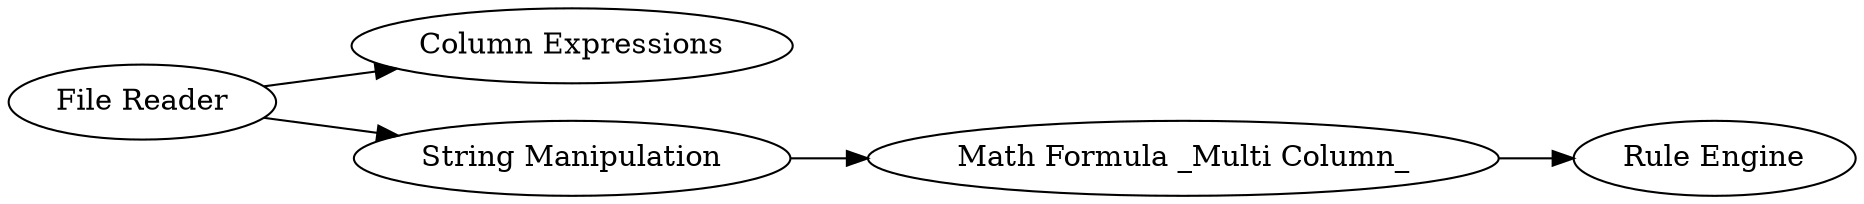 digraph {
	"-2430230052928648662_25" [label="File Reader"]
	"-2430230052928648662_22" [label="Rule Engine"]
	"-2430230052928648662_23" [label="Column Expressions"]
	"-2430230052928648662_19" [label="String Manipulation"]
	"-2430230052928648662_21" [label="Math Formula _Multi Column_"]
	"-2430230052928648662_25" -> "-2430230052928648662_19"
	"-2430230052928648662_25" -> "-2430230052928648662_23"
	"-2430230052928648662_21" -> "-2430230052928648662_22"
	"-2430230052928648662_19" -> "-2430230052928648662_21"
	rankdir=LR
}
